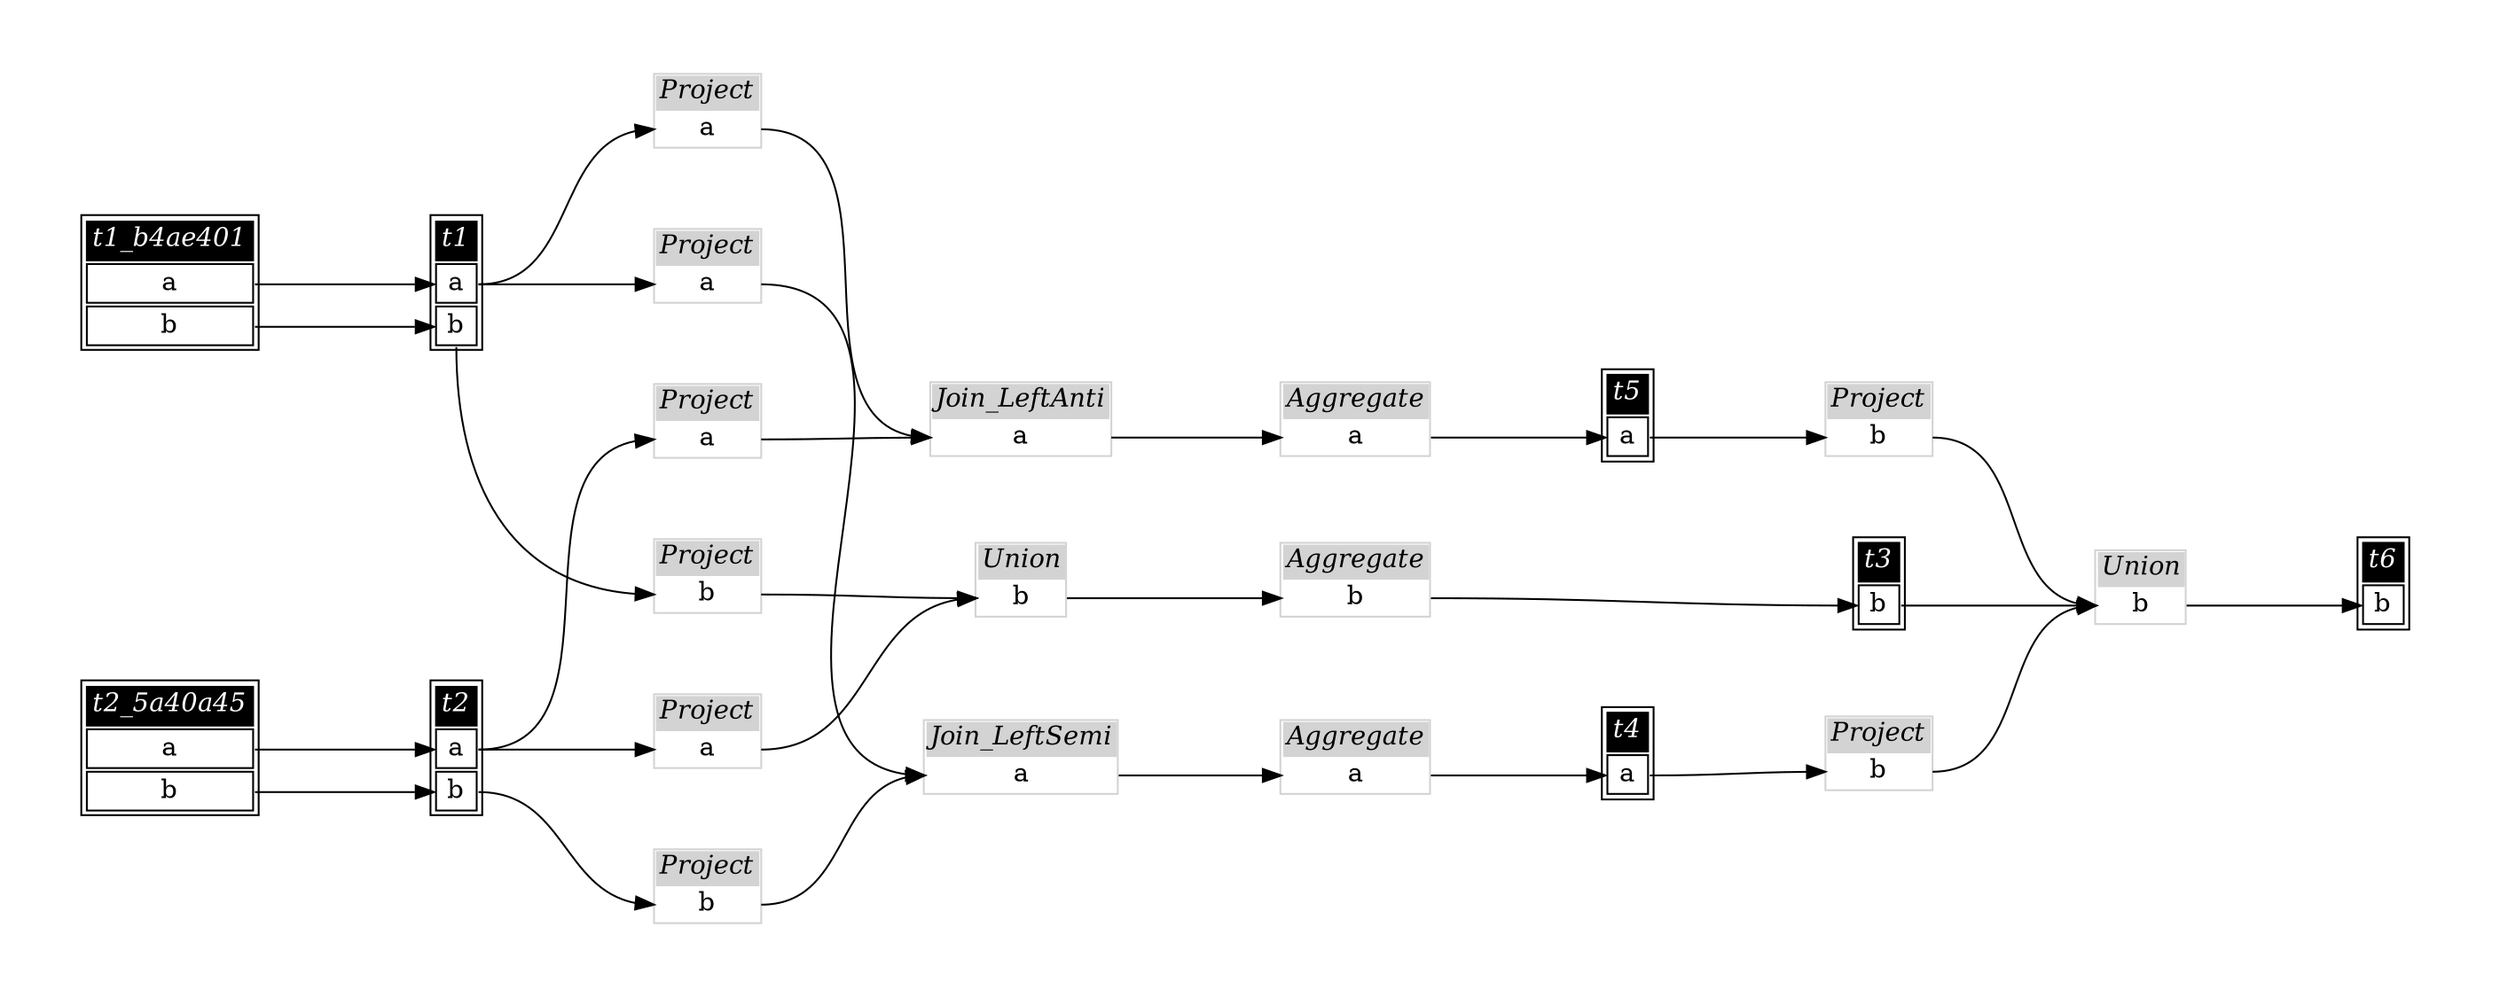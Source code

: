 // Automatically generated by SQLFlowTestSuite


digraph {
  graph [pad="0.5" nodesep="0.5" ranksep="1" fontname="Helvetica" rankdir=LR];
  node [shape=plaintext]

  
"Aggregate_135ff7c" [label=<
<table color="lightgray" border="1" cellborder="0" cellspacing="0">
  <tr><td bgcolor="lightgray" port="nodeName"><i>Aggregate</i></td></tr>
  <tr><td port="0">a</td></tr>
</table>>];
     

"Aggregate_5b199ba" [label=<
<table color="lightgray" border="1" cellborder="0" cellspacing="0">
  <tr><td bgcolor="lightgray" port="nodeName"><i>Aggregate</i></td></tr>
  <tr><td port="0">a</td></tr>
</table>>];
     

"Aggregate_fc3c8a7" [label=<
<table color="lightgray" border="1" cellborder="0" cellspacing="0">
  <tr><td bgcolor="lightgray" port="nodeName"><i>Aggregate</i></td></tr>
  <tr><td port="0">b</td></tr>
</table>>];
     

"Join_LeftAnti_a46888f" [label=<
<table color="lightgray" border="1" cellborder="0" cellspacing="0">
  <tr><td bgcolor="lightgray" port="nodeName"><i>Join_LeftAnti</i></td></tr>
  <tr><td port="0">a</td></tr>
</table>>];
     

"Join_LeftSemi_533388e" [label=<
<table color="lightgray" border="1" cellborder="0" cellspacing="0">
  <tr><td bgcolor="lightgray" port="nodeName"><i>Join_LeftSemi</i></td></tr>
  <tr><td port="0">a</td></tr>
</table>>];
     

"Project_0430d48" [label=<
<table color="lightgray" border="1" cellborder="0" cellspacing="0">
  <tr><td bgcolor="lightgray" port="nodeName"><i>Project</i></td></tr>
  <tr><td port="0">a</td></tr>
</table>>];
     

"Project_343e811" [label=<
<table color="lightgray" border="1" cellborder="0" cellspacing="0">
  <tr><td bgcolor="lightgray" port="nodeName"><i>Project</i></td></tr>
  <tr><td port="0">b</td></tr>
</table>>];
     

"Project_4f09661" [label=<
<table color="lightgray" border="1" cellborder="0" cellspacing="0">
  <tr><td bgcolor="lightgray" port="nodeName"><i>Project</i></td></tr>
  <tr><td port="0">b</td></tr>
</table>>];
     

"Project_6c9625a" [label=<
<table color="lightgray" border="1" cellborder="0" cellspacing="0">
  <tr><td bgcolor="lightgray" port="nodeName"><i>Project</i></td></tr>
  <tr><td port="0">a</td></tr>
</table>>];
     

"Project_6f1f0c1" [label=<
<table color="lightgray" border="1" cellborder="0" cellspacing="0">
  <tr><td bgcolor="lightgray" port="nodeName"><i>Project</i></td></tr>
  <tr><td port="0">a</td></tr>
</table>>];
     

"Project_e023712" [label=<
<table color="lightgray" border="1" cellborder="0" cellspacing="0">
  <tr><td bgcolor="lightgray" port="nodeName"><i>Project</i></td></tr>
  <tr><td port="0">a</td></tr>
</table>>];
     

"Project_f35ed2c" [label=<
<table color="lightgray" border="1" cellborder="0" cellspacing="0">
  <tr><td bgcolor="lightgray" port="nodeName"><i>Project</i></td></tr>
  <tr><td port="0">b</td></tr>
</table>>];
     

"Project_fe46685" [label=<
<table color="lightgray" border="1" cellborder="0" cellspacing="0">
  <tr><td bgcolor="lightgray" port="nodeName"><i>Project</i></td></tr>
  <tr><td port="0">b</td></tr>
</table>>];
     

"Union_490480e" [label=<
<table color="lightgray" border="1" cellborder="0" cellspacing="0">
  <tr><td bgcolor="lightgray" port="nodeName"><i>Union</i></td></tr>
  <tr><td port="0">b</td></tr>
</table>>];
     

"Union_dbf620c" [label=<
<table color="lightgray" border="1" cellborder="0" cellspacing="0">
  <tr><td bgcolor="lightgray" port="nodeName"><i>Union</i></td></tr>
  <tr><td port="0">b</td></tr>
</table>>];
     

"t1" [color="black" label=<
<table>
  <tr><td bgcolor="black" port="nodeName"><i><font color="white">t1</font></i></td></tr>
  <tr><td port="0">a</td></tr>
<tr><td port="1">b</td></tr>
</table>>];
     

"t1_b4ae401" [color="black" label=<
<table>
  <tr><td bgcolor="black" port="nodeName"><i><font color="white">t1_b4ae401</font></i></td></tr>
  <tr><td port="0">a</td></tr>
<tr><td port="1">b</td></tr>
</table>>];
     

"t2" [color="black" label=<
<table>
  <tr><td bgcolor="black" port="nodeName"><i><font color="white">t2</font></i></td></tr>
  <tr><td port="0">a</td></tr>
<tr><td port="1">b</td></tr>
</table>>];
     

"t2_5a40a45" [color="black" label=<
<table>
  <tr><td bgcolor="black" port="nodeName"><i><font color="white">t2_5a40a45</font></i></td></tr>
  <tr><td port="0">a</td></tr>
<tr><td port="1">b</td></tr>
</table>>];
     

"t3" [color="black" label=<
<table>
  <tr><td bgcolor="black" port="nodeName"><i><font color="white">t3</font></i></td></tr>
  <tr><td port="0">b</td></tr>
</table>>];
     

"t4" [color="black" label=<
<table>
  <tr><td bgcolor="black" port="nodeName"><i><font color="white">t4</font></i></td></tr>
  <tr><td port="0">a</td></tr>
</table>>];
     

"t5" [color="black" label=<
<table>
  <tr><td bgcolor="black" port="nodeName"><i><font color="white">t5</font></i></td></tr>
  <tr><td port="0">a</td></tr>
</table>>];
     

"t6" [color="black" label=<
<table>
  <tr><td bgcolor="black" port="nodeName"><i><font color="white">t6</font></i></td></tr>
  <tr><td port="0">b</td></tr>
</table>>];
     
  "Aggregate_135ff7c":0 -> "t5":0;
"Aggregate_5b199ba":0 -> "t4":0;
"Aggregate_fc3c8a7":0 -> "t3":0;
"Join_LeftAnti_a46888f":0 -> "Aggregate_135ff7c":0;
"Join_LeftSemi_533388e":0 -> "Aggregate_5b199ba":0;
"Project_0430d48":0 -> "Join_LeftAnti_a46888f":0;
"Project_343e811":0 -> "Union_490480e":0;
"Project_4f09661":0 -> "Join_LeftSemi_533388e":0;
"Project_6c9625a":0 -> "Join_LeftAnti_a46888f":0;
"Project_6f1f0c1":0 -> "Join_LeftSemi_533388e":0;
"Project_e023712":0 -> "Union_490480e":0;
"Project_f35ed2c":0 -> "Union_dbf620c":0;
"Project_fe46685":0 -> "Union_dbf620c":0;
"Union_490480e":0 -> "Aggregate_fc3c8a7":0;
"Union_dbf620c":0 -> "t6":0;
"t1":0 -> "Project_0430d48":0;
"t1":0 -> "Project_6f1f0c1":0;
"t1":1 -> "Project_343e811":0;
"t1_b4ae401":0 -> "t1":0;
"t1_b4ae401":1 -> "t1":1;
"t2":0 -> "Project_6c9625a":0;
"t2":0 -> "Project_e023712":0;
"t2":1 -> "Project_4f09661":0;
"t2_5a40a45":0 -> "t2":0;
"t2_5a40a45":1 -> "t2":1;
"t3":0 -> "Union_dbf620c":0;
"t4":0 -> "Project_fe46685":0;
"t5":0 -> "Project_f35ed2c":0;
}
       